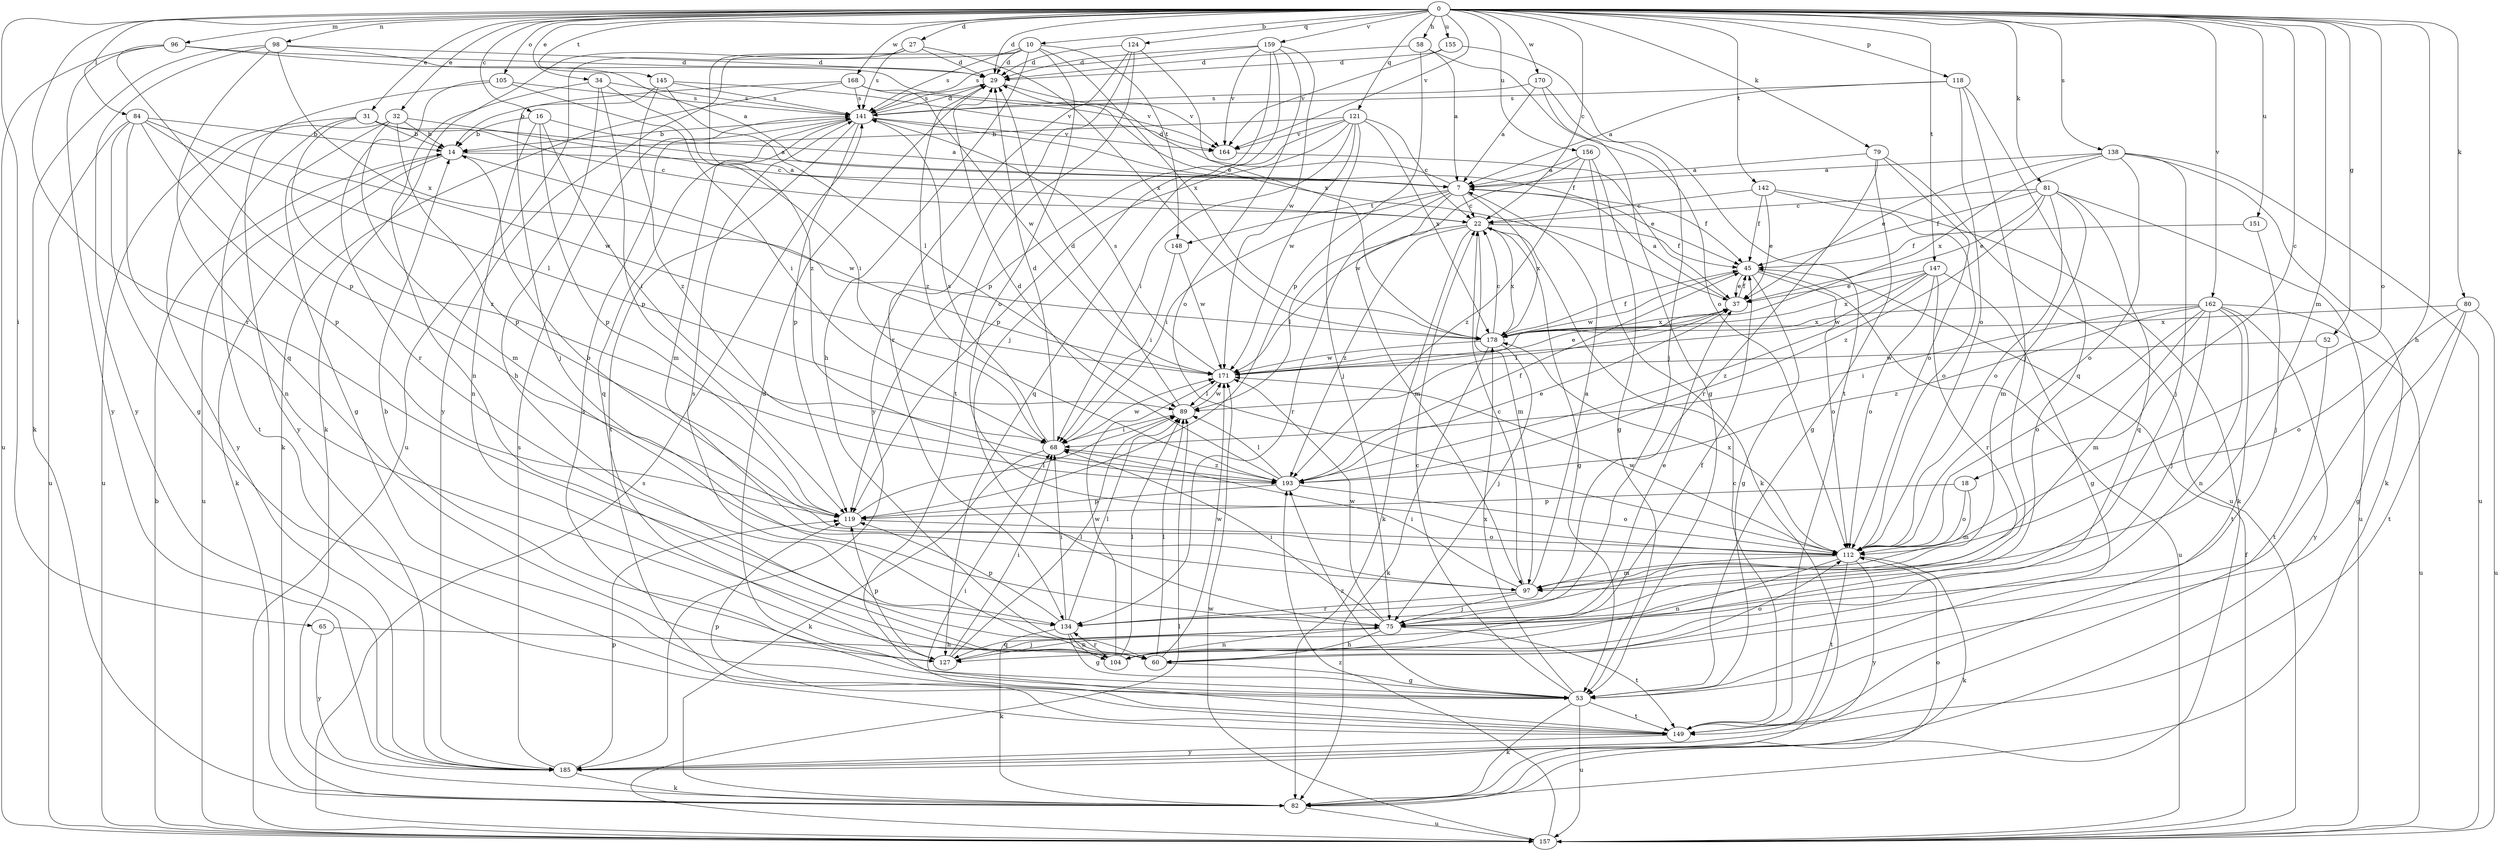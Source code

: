 strict digraph  {
0;
7;
10;
14;
16;
18;
22;
27;
29;
31;
32;
34;
37;
45;
52;
53;
58;
60;
65;
68;
75;
79;
80;
81;
82;
84;
89;
96;
97;
98;
104;
105;
112;
118;
119;
121;
124;
127;
134;
138;
141;
142;
145;
147;
148;
149;
151;
155;
156;
157;
159;
162;
164;
168;
170;
171;
178;
185;
193;
0 -> 10  [label=b];
0 -> 16  [label=c];
0 -> 18  [label=c];
0 -> 22  [label=c];
0 -> 27  [label=d];
0 -> 29  [label=d];
0 -> 31  [label=e];
0 -> 32  [label=e];
0 -> 34  [label=e];
0 -> 52  [label=g];
0 -> 58  [label=h];
0 -> 60  [label=h];
0 -> 65  [label=i];
0 -> 79  [label=k];
0 -> 80  [label=k];
0 -> 81  [label=k];
0 -> 84  [label=l];
0 -> 96  [label=m];
0 -> 97  [label=m];
0 -> 98  [label=n];
0 -> 105  [label=o];
0 -> 112  [label=o];
0 -> 118  [label=p];
0 -> 121  [label=q];
0 -> 124  [label=q];
0 -> 134  [label=r];
0 -> 138  [label=s];
0 -> 142  [label=t];
0 -> 145  [label=t];
0 -> 147  [label=t];
0 -> 151  [label=u];
0 -> 155  [label=u];
0 -> 156  [label=u];
0 -> 159  [label=v];
0 -> 162  [label=v];
0 -> 164  [label=v];
0 -> 168  [label=w];
0 -> 170  [label=w];
7 -> 22  [label=c];
7 -> 29  [label=d];
7 -> 45  [label=f];
7 -> 68  [label=i];
7 -> 97  [label=m];
7 -> 134  [label=r];
7 -> 148  [label=t];
7 -> 178  [label=x];
10 -> 29  [label=d];
10 -> 60  [label=h];
10 -> 112  [label=o];
10 -> 141  [label=s];
10 -> 148  [label=t];
10 -> 157  [label=u];
10 -> 178  [label=x];
10 -> 185  [label=y];
14 -> 7  [label=a];
14 -> 82  [label=k];
14 -> 157  [label=u];
14 -> 171  [label=w];
16 -> 7  [label=a];
16 -> 14  [label=b];
16 -> 68  [label=i];
16 -> 104  [label=n];
16 -> 119  [label=p];
18 -> 97  [label=m];
18 -> 112  [label=o];
18 -> 119  [label=p];
22 -> 45  [label=f];
22 -> 53  [label=g];
22 -> 82  [label=k];
22 -> 89  [label=l];
22 -> 97  [label=m];
22 -> 178  [label=x];
22 -> 193  [label=z];
27 -> 29  [label=d];
27 -> 82  [label=k];
27 -> 141  [label=s];
27 -> 178  [label=x];
27 -> 193  [label=z];
29 -> 141  [label=s];
29 -> 164  [label=v];
29 -> 193  [label=z];
31 -> 7  [label=a];
31 -> 14  [label=b];
31 -> 22  [label=c];
31 -> 149  [label=t];
31 -> 157  [label=u];
31 -> 193  [label=z];
32 -> 14  [label=b];
32 -> 22  [label=c];
32 -> 53  [label=g];
32 -> 97  [label=m];
32 -> 119  [label=p];
32 -> 185  [label=y];
34 -> 60  [label=h];
34 -> 68  [label=i];
34 -> 104  [label=n];
34 -> 119  [label=p];
34 -> 141  [label=s];
37 -> 7  [label=a];
37 -> 45  [label=f];
37 -> 89  [label=l];
37 -> 178  [label=x];
45 -> 37  [label=e];
45 -> 53  [label=g];
45 -> 112  [label=o];
45 -> 157  [label=u];
45 -> 171  [label=w];
52 -> 149  [label=t];
52 -> 171  [label=w];
53 -> 22  [label=c];
53 -> 29  [label=d];
53 -> 82  [label=k];
53 -> 141  [label=s];
53 -> 149  [label=t];
53 -> 157  [label=u];
53 -> 178  [label=x];
53 -> 193  [label=z];
58 -> 7  [label=a];
58 -> 29  [label=d];
58 -> 112  [label=o];
58 -> 119  [label=p];
60 -> 53  [label=g];
60 -> 89  [label=l];
60 -> 112  [label=o];
60 -> 141  [label=s];
60 -> 171  [label=w];
65 -> 60  [label=h];
65 -> 185  [label=y];
68 -> 29  [label=d];
68 -> 82  [label=k];
68 -> 141  [label=s];
68 -> 171  [label=w];
68 -> 193  [label=z];
75 -> 37  [label=e];
75 -> 60  [label=h];
75 -> 68  [label=i];
75 -> 104  [label=n];
75 -> 127  [label=q];
75 -> 149  [label=t];
75 -> 171  [label=w];
79 -> 7  [label=a];
79 -> 53  [label=g];
79 -> 112  [label=o];
79 -> 134  [label=r];
79 -> 157  [label=u];
80 -> 53  [label=g];
80 -> 112  [label=o];
80 -> 149  [label=t];
80 -> 157  [label=u];
80 -> 178  [label=x];
81 -> 22  [label=c];
81 -> 37  [label=e];
81 -> 45  [label=f];
81 -> 97  [label=m];
81 -> 112  [label=o];
81 -> 127  [label=q];
81 -> 157  [label=u];
81 -> 193  [label=z];
82 -> 157  [label=u];
84 -> 14  [label=b];
84 -> 53  [label=g];
84 -> 89  [label=l];
84 -> 104  [label=n];
84 -> 119  [label=p];
84 -> 157  [label=u];
84 -> 171  [label=w];
89 -> 29  [label=d];
89 -> 68  [label=i];
89 -> 171  [label=w];
96 -> 7  [label=a];
96 -> 29  [label=d];
96 -> 119  [label=p];
96 -> 157  [label=u];
96 -> 185  [label=y];
97 -> 7  [label=a];
97 -> 22  [label=c];
97 -> 68  [label=i];
97 -> 75  [label=j];
97 -> 134  [label=r];
98 -> 29  [label=d];
98 -> 37  [label=e];
98 -> 82  [label=k];
98 -> 127  [label=q];
98 -> 178  [label=x];
98 -> 185  [label=y];
104 -> 45  [label=f];
104 -> 89  [label=l];
104 -> 134  [label=r];
104 -> 171  [label=w];
105 -> 68  [label=i];
105 -> 134  [label=r];
105 -> 141  [label=s];
105 -> 185  [label=y];
112 -> 14  [label=b];
112 -> 82  [label=k];
112 -> 97  [label=m];
112 -> 104  [label=n];
112 -> 149  [label=t];
112 -> 171  [label=w];
112 -> 178  [label=x];
112 -> 185  [label=y];
118 -> 7  [label=a];
118 -> 75  [label=j];
118 -> 112  [label=o];
118 -> 127  [label=q];
118 -> 141  [label=s];
119 -> 89  [label=l];
119 -> 112  [label=o];
121 -> 14  [label=b];
121 -> 22  [label=c];
121 -> 68  [label=i];
121 -> 75  [label=j];
121 -> 119  [label=p];
121 -> 127  [label=q];
121 -> 164  [label=v];
121 -> 171  [label=w];
121 -> 178  [label=x];
124 -> 29  [label=d];
124 -> 134  [label=r];
124 -> 149  [label=t];
124 -> 178  [label=x];
124 -> 185  [label=y];
127 -> 14  [label=b];
127 -> 68  [label=i];
127 -> 75  [label=j];
127 -> 89  [label=l];
127 -> 119  [label=p];
134 -> 53  [label=g];
134 -> 68  [label=i];
134 -> 82  [label=k];
134 -> 89  [label=l];
134 -> 104  [label=n];
134 -> 119  [label=p];
138 -> 7  [label=a];
138 -> 37  [label=e];
138 -> 75  [label=j];
138 -> 82  [label=k];
138 -> 112  [label=o];
138 -> 157  [label=u];
138 -> 178  [label=x];
141 -> 14  [label=b];
141 -> 29  [label=d];
141 -> 45  [label=f];
141 -> 97  [label=m];
141 -> 119  [label=p];
141 -> 127  [label=q];
141 -> 149  [label=t];
141 -> 164  [label=v];
142 -> 22  [label=c];
142 -> 37  [label=e];
142 -> 45  [label=f];
142 -> 82  [label=k];
142 -> 112  [label=o];
145 -> 75  [label=j];
145 -> 89  [label=l];
145 -> 141  [label=s];
145 -> 164  [label=v];
145 -> 193  [label=z];
147 -> 37  [label=e];
147 -> 53  [label=g];
147 -> 112  [label=o];
147 -> 134  [label=r];
147 -> 171  [label=w];
147 -> 178  [label=x];
147 -> 193  [label=z];
148 -> 68  [label=i];
148 -> 171  [label=w];
149 -> 22  [label=c];
149 -> 68  [label=i];
149 -> 119  [label=p];
149 -> 185  [label=y];
151 -> 45  [label=f];
151 -> 75  [label=j];
155 -> 29  [label=d];
155 -> 149  [label=t];
155 -> 164  [label=v];
156 -> 7  [label=a];
156 -> 53  [label=g];
156 -> 82  [label=k];
156 -> 171  [label=w];
156 -> 193  [label=z];
157 -> 14  [label=b];
157 -> 45  [label=f];
157 -> 89  [label=l];
157 -> 141  [label=s];
157 -> 171  [label=w];
157 -> 193  [label=z];
159 -> 29  [label=d];
159 -> 75  [label=j];
159 -> 112  [label=o];
159 -> 119  [label=p];
159 -> 141  [label=s];
159 -> 164  [label=v];
159 -> 171  [label=w];
162 -> 68  [label=i];
162 -> 75  [label=j];
162 -> 97  [label=m];
162 -> 104  [label=n];
162 -> 112  [label=o];
162 -> 149  [label=t];
162 -> 157  [label=u];
162 -> 178  [label=x];
162 -> 185  [label=y];
162 -> 193  [label=z];
164 -> 37  [label=e];
168 -> 14  [label=b];
168 -> 82  [label=k];
168 -> 141  [label=s];
168 -> 164  [label=v];
168 -> 171  [label=w];
170 -> 7  [label=a];
170 -> 53  [label=g];
170 -> 75  [label=j];
170 -> 141  [label=s];
171 -> 37  [label=e];
171 -> 89  [label=l];
171 -> 141  [label=s];
178 -> 22  [label=c];
178 -> 45  [label=f];
178 -> 75  [label=j];
178 -> 82  [label=k];
178 -> 171  [label=w];
185 -> 82  [label=k];
185 -> 112  [label=o];
185 -> 119  [label=p];
185 -> 141  [label=s];
193 -> 29  [label=d];
193 -> 37  [label=e];
193 -> 45  [label=f];
193 -> 89  [label=l];
193 -> 112  [label=o];
193 -> 119  [label=p];
}
